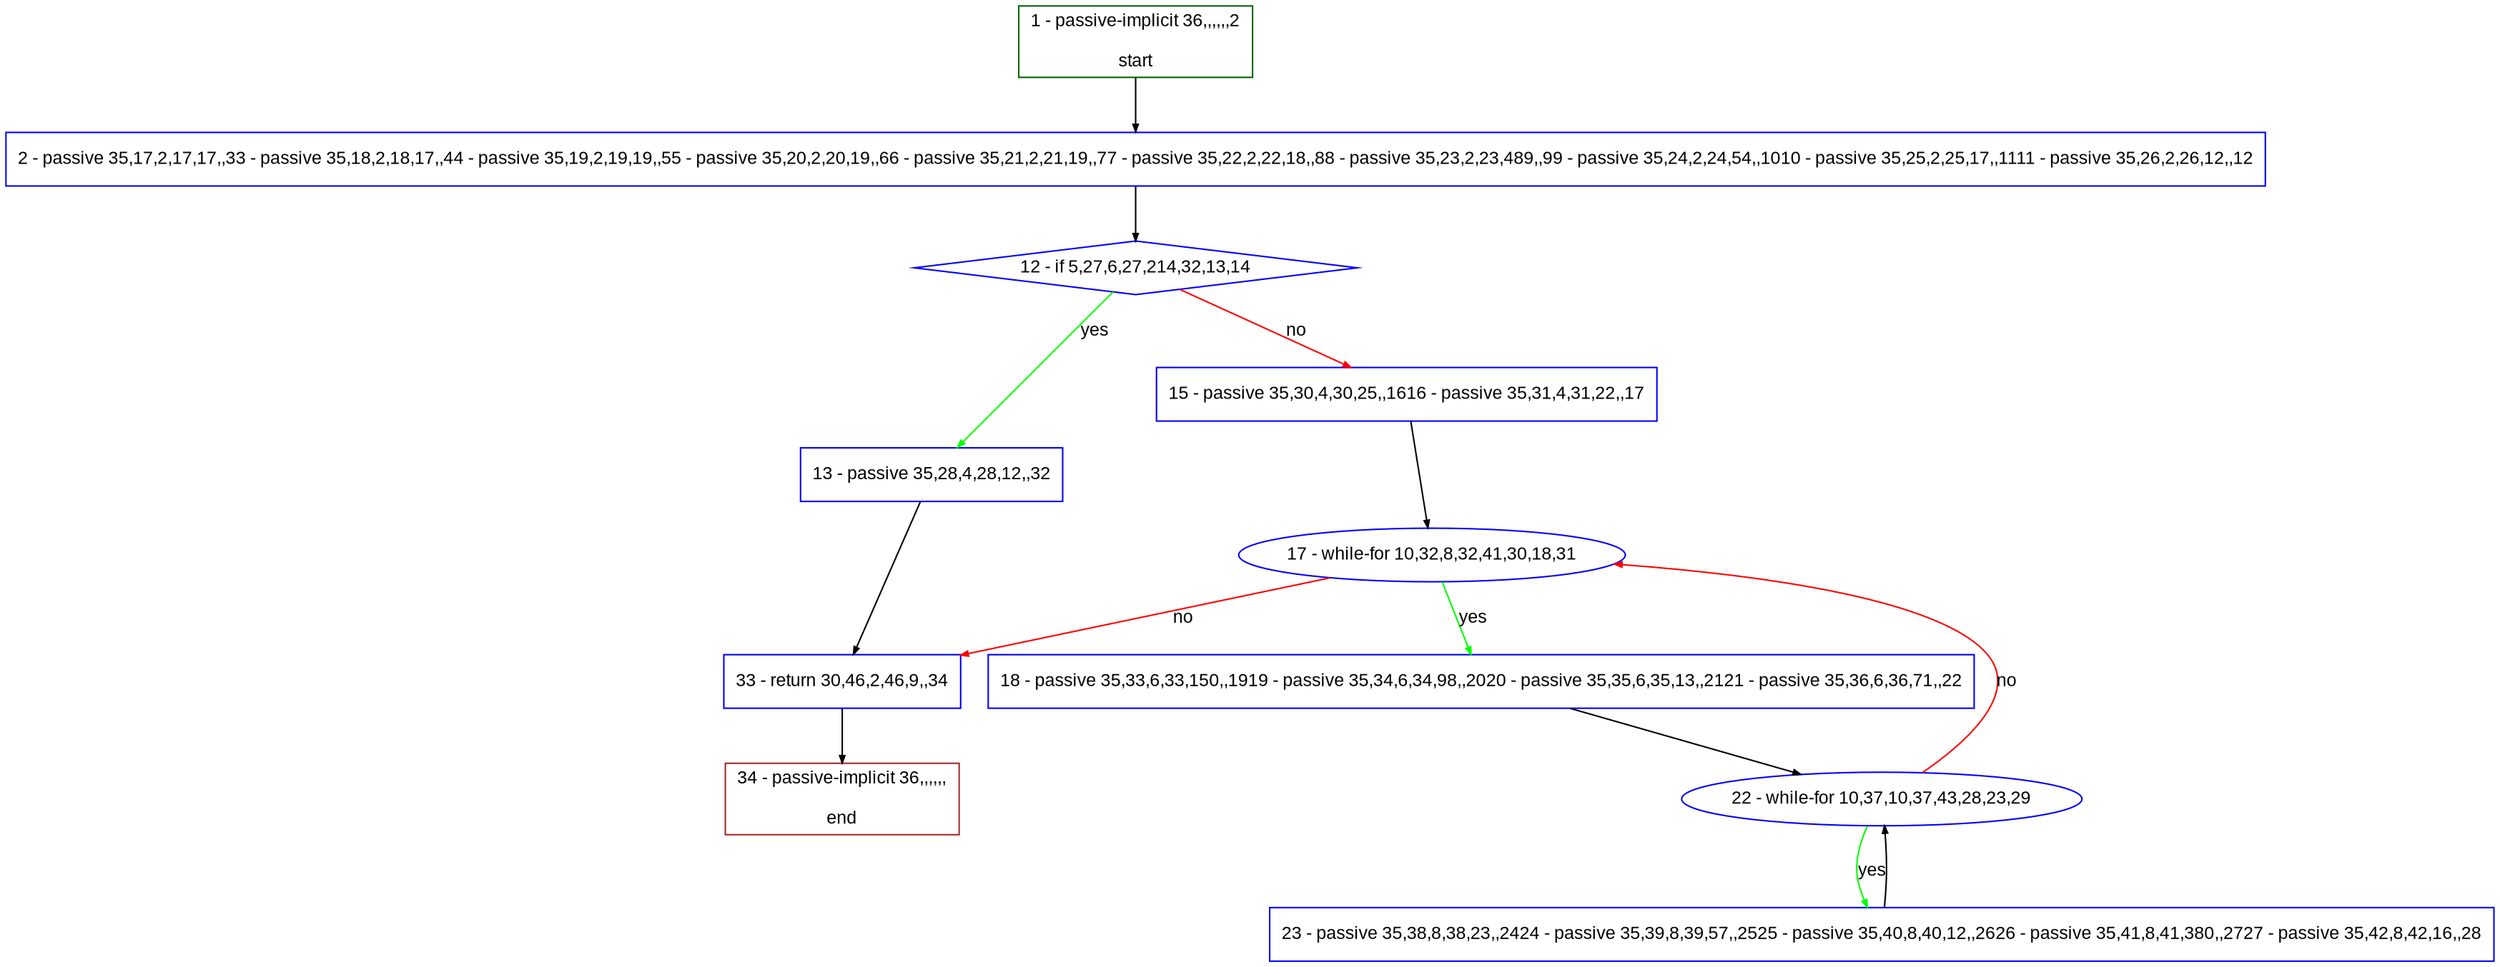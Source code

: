 digraph "" {
  graph [pack="true", label="", fontsize="12", packmode="clust", fontname="Arial", fillcolor="#FFFFCC", bgcolor="white", style="rounded,filled", compound="true"];
  node [node_initialized="no", label="", color="grey", fontsize="12", fillcolor="white", fontname="Arial", style="filled", shape="rectangle", compound="true", fixedsize="false"];
  edge [fontcolor="black", arrowhead="normal", arrowtail="none", arrowsize="0.5", ltail="", label="", color="black", fontsize="12", lhead="", fontname="Arial", dir="forward", compound="true"];
  __N1 [label="2 - passive 35,17,2,17,17,,33 - passive 35,18,2,18,17,,44 - passive 35,19,2,19,19,,55 - passive 35,20,2,20,19,,66 - passive 35,21,2,21,19,,77 - passive 35,22,2,22,18,,88 - passive 35,23,2,23,489,,99 - passive 35,24,2,24,54,,1010 - passive 35,25,2,25,17,,1111 - passive 35,26,2,26,12,,12", color="#0000ff", fillcolor="#ffffff", style="filled", shape="box"];
  __N2 [label="1 - passive-implicit 36,,,,,,2\n\nstart", color="#006400", fillcolor="#ffffff", style="filled", shape="box"];
  __N3 [label="12 - if 5,27,6,27,214,32,13,14", color="#0000ff", fillcolor="#ffffff", style="filled", shape="diamond"];
  __N4 [label="13 - passive 35,28,4,28,12,,32", color="#0000ff", fillcolor="#ffffff", style="filled", shape="box"];
  __N5 [label="15 - passive 35,30,4,30,25,,1616 - passive 35,31,4,31,22,,17", color="#0000ff", fillcolor="#ffffff", style="filled", shape="box"];
  __N6 [label="33 - return 30,46,2,46,9,,34", color="#0000ff", fillcolor="#ffffff", style="filled", shape="box"];
  __N7 [label="17 - while-for 10,32,8,32,41,30,18,31", color="#0000ff", fillcolor="#ffffff", style="filled", shape="oval"];
  __N8 [label="18 - passive 35,33,6,33,150,,1919 - passive 35,34,6,34,98,,2020 - passive 35,35,6,35,13,,2121 - passive 35,36,6,36,71,,22", color="#0000ff", fillcolor="#ffffff", style="filled", shape="box"];
  __N9 [label="22 - while-for 10,37,10,37,43,28,23,29", color="#0000ff", fillcolor="#ffffff", style="filled", shape="oval"];
  __N10 [label="23 - passive 35,38,8,38,23,,2424 - passive 35,39,8,39,57,,2525 - passive 35,40,8,40,12,,2626 - passive 35,41,8,41,380,,2727 - passive 35,42,8,42,16,,28", color="#0000ff", fillcolor="#ffffff", style="filled", shape="box"];
  __N11 [label="34 - passive-implicit 36,,,,,,\n\nend", color="#a52a2a", fillcolor="#ffffff", style="filled", shape="box"];
  __N2 -> __N1 [arrowhead="normal", arrowtail="none", color="#000000", label="", dir="forward"];
  __N1 -> __N3 [arrowhead="normal", arrowtail="none", color="#000000", label="", dir="forward"];
  __N3 -> __N4 [arrowhead="normal", arrowtail="none", color="#00ff00", label="yes", dir="forward"];
  __N3 -> __N5 [arrowhead="normal", arrowtail="none", color="#ff0000", label="no", dir="forward"];
  __N4 -> __N6 [arrowhead="normal", arrowtail="none", color="#000000", label="", dir="forward"];
  __N5 -> __N7 [arrowhead="normal", arrowtail="none", color="#000000", label="", dir="forward"];
  __N7 -> __N8 [arrowhead="normal", arrowtail="none", color="#00ff00", label="yes", dir="forward"];
  __N7 -> __N6 [arrowhead="normal", arrowtail="none", color="#ff0000", label="no", dir="forward"];
  __N8 -> __N9 [arrowhead="normal", arrowtail="none", color="#000000", label="", dir="forward"];
  __N9 -> __N7 [arrowhead="normal", arrowtail="none", color="#ff0000", label="no", dir="forward"];
  __N9 -> __N10 [arrowhead="normal", arrowtail="none", color="#00ff00", label="yes", dir="forward"];
  __N10 -> __N9 [arrowhead="normal", arrowtail="none", color="#000000", label="", dir="forward"];
  __N6 -> __N11 [arrowhead="normal", arrowtail="none", color="#000000", label="", dir="forward"];
}
